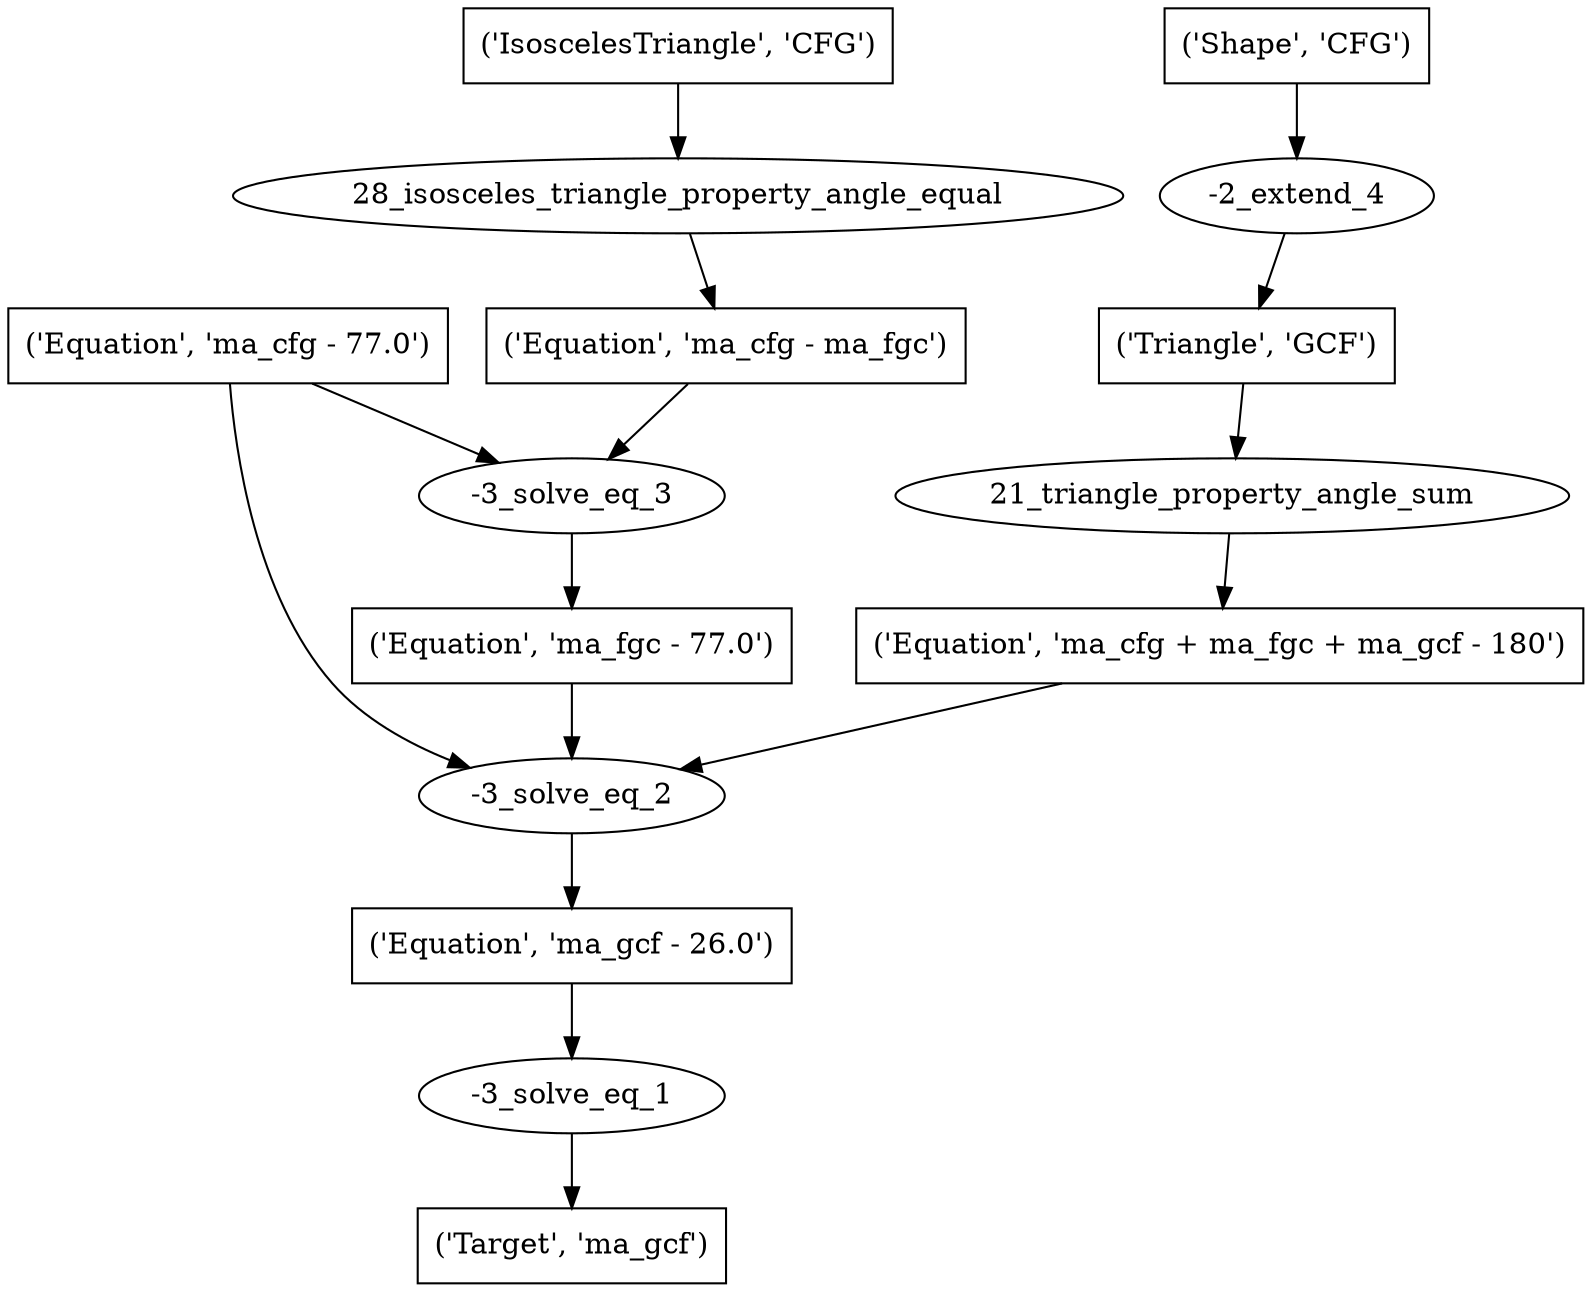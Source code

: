 digraph 60 {
	0 [label="('Target', 'ma_gcf')" shape=box]
	1 [label="-3_solve_eq_1"]
	1 -> 0
	2 [label="('Equation', 'ma_gcf - 26.0')" shape=box]
	2 -> 1
	3 [label="-3_solve_eq_2"]
	3 -> 2
	4 [label="('Equation', 'ma_cfg - 77.0')" shape=box]
	4 -> 3
	5 [label="('Equation', 'ma_fgc - 77.0')" shape=box]
	5 -> 3
	6 [label="('Equation', 'ma_cfg + ma_fgc + ma_gcf - 180')" shape=box]
	6 -> 3
	7 [label="-3_solve_eq_3"]
	7 -> 5
	4 -> 7
	8 [label="('Equation', 'ma_cfg - ma_fgc')" shape=box]
	8 -> 7
	9 [label="21_triangle_property_angle_sum"]
	9 -> 6
	10 [label="('Triangle', 'GCF')" shape=box]
	10 -> 9
	11 [label="28_isosceles_triangle_property_angle_equal"]
	11 -> 8
	12 [label="('IsoscelesTriangle', 'CFG')" shape=box]
	12 -> 11
	13 [label="-2_extend_4"]
	13 -> 10
	14 [label="('Shape', 'CFG')" shape=box]
	14 -> 13
}
